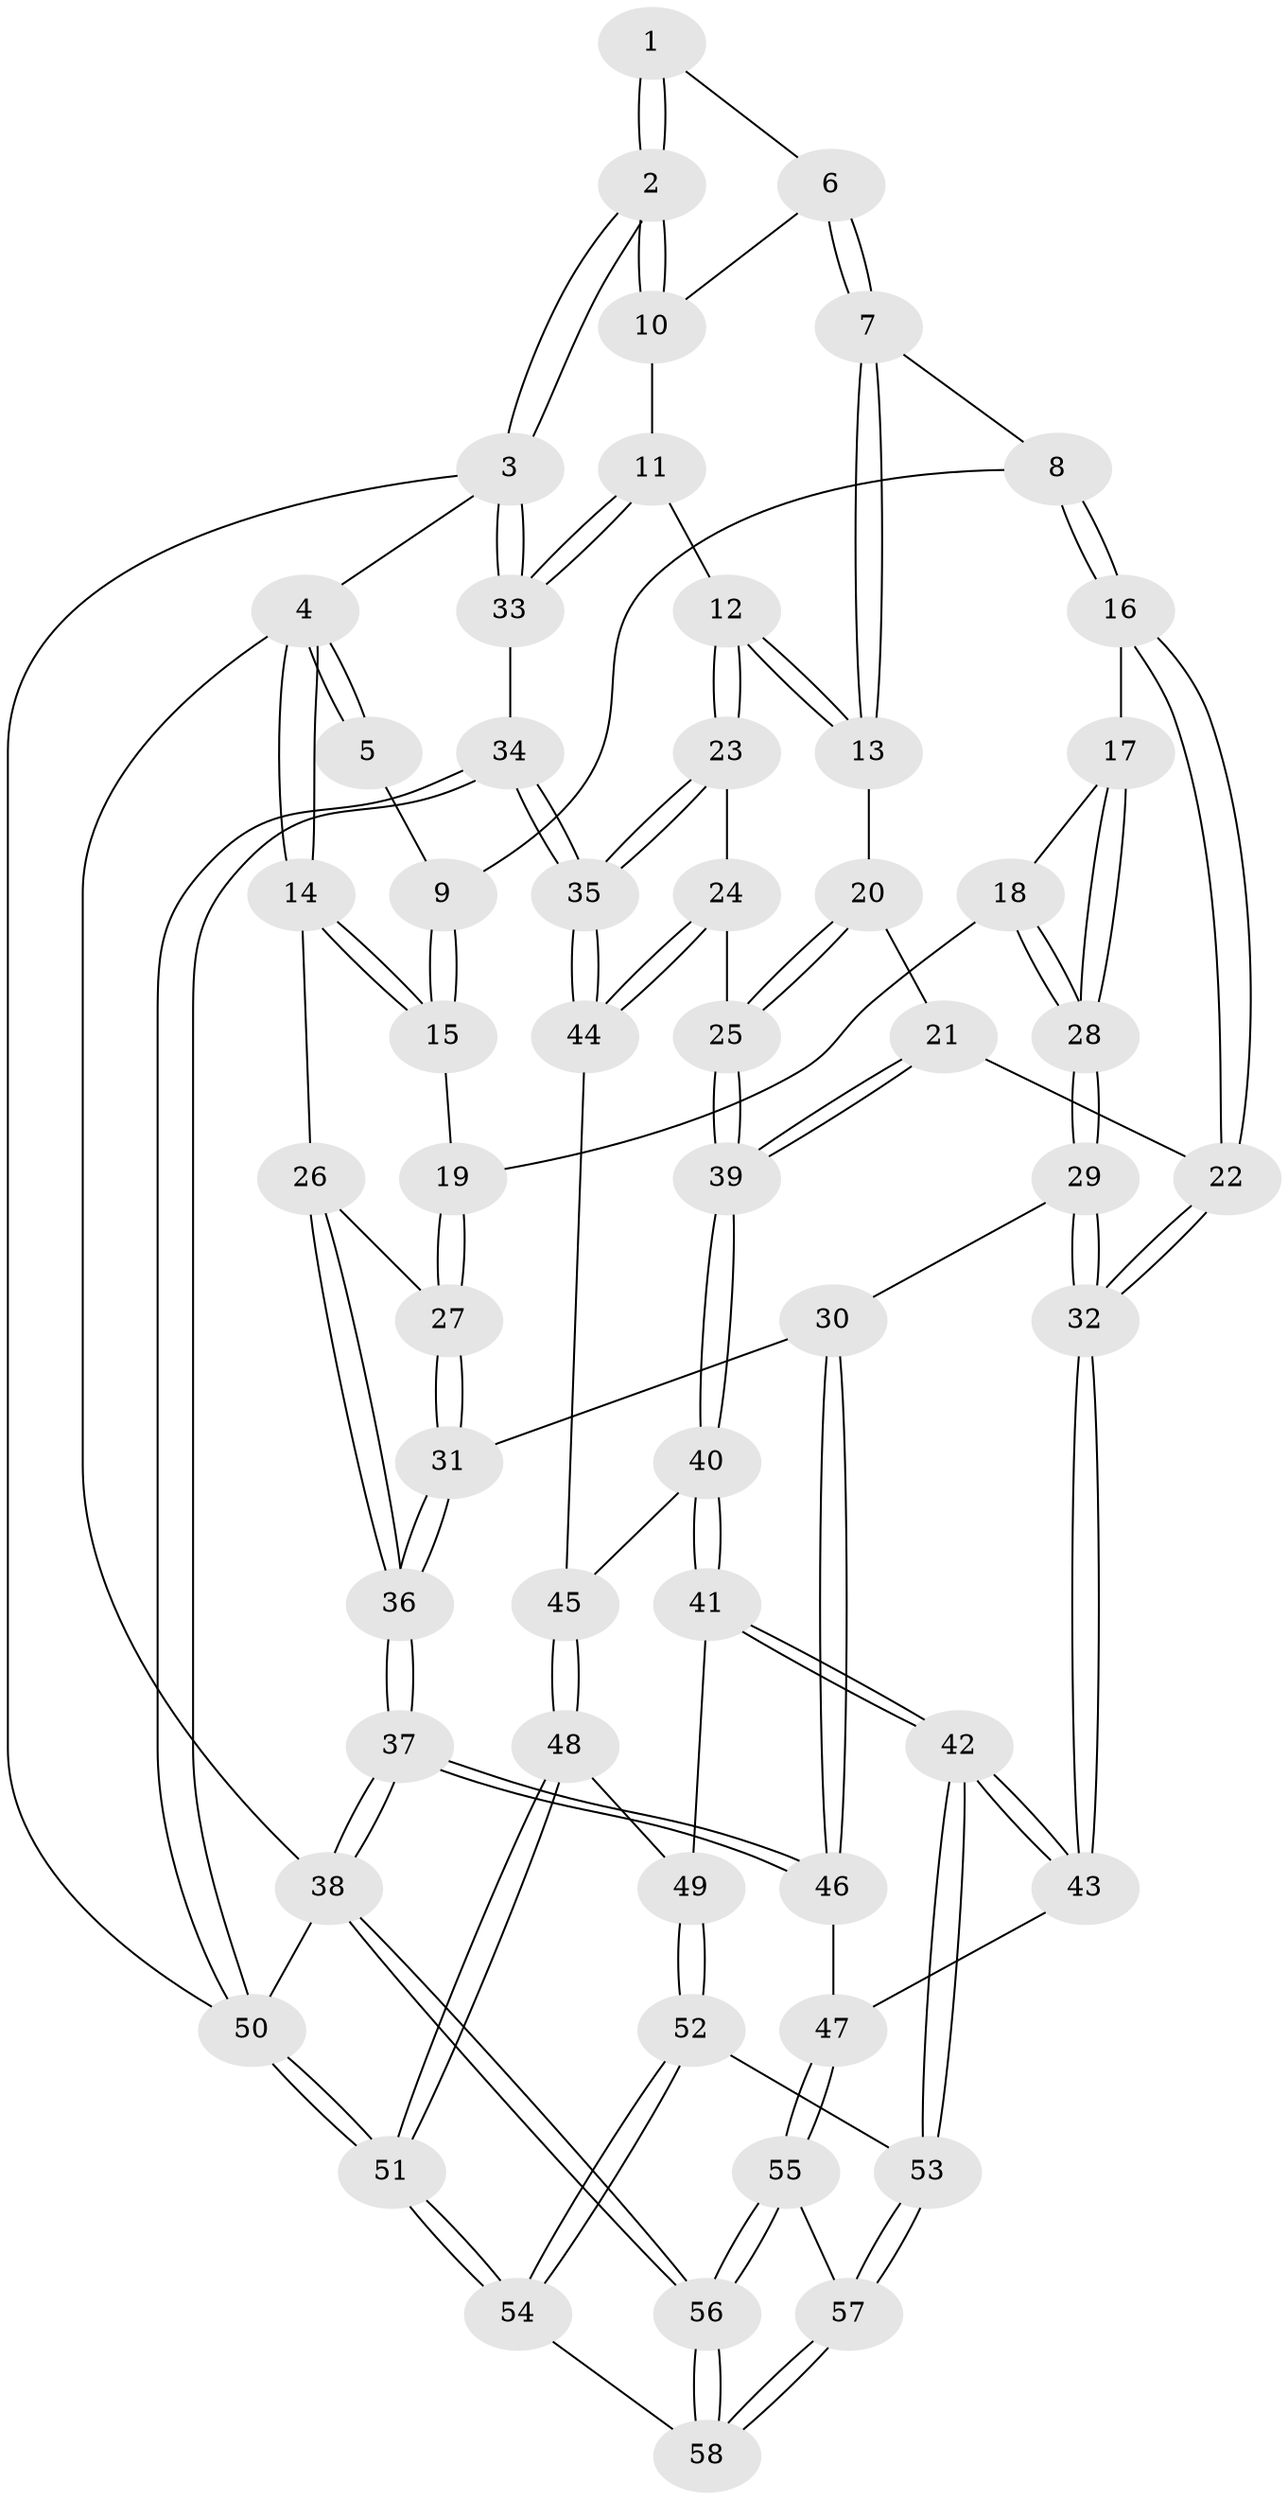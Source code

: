 // coarse degree distribution, {3: 0.2571428571428571, 7: 0.02857142857142857, 5: 0.22857142857142856, 4: 0.4, 6: 0.08571428571428572}
// Generated by graph-tools (version 1.1) at 2025/52/02/27/25 19:52:43]
// undirected, 58 vertices, 142 edges
graph export_dot {
graph [start="1"]
  node [color=gray90,style=filled];
  1 [pos="+0.7028133327265355+0"];
  2 [pos="+1+0"];
  3 [pos="+1+0"];
  4 [pos="+0+0"];
  5 [pos="+0.43134564472148584+0"];
  6 [pos="+0.7749405672613904+0.06976251021383954"];
  7 [pos="+0.7395134034503976+0.24258702901778126"];
  8 [pos="+0.5167384975224678+0.2604409453554399"];
  9 [pos="+0.4113975380077299+0.15997006396417895"];
  10 [pos="+0.9209703698662409+0.12375071804406078"];
  11 [pos="+1+0.2732916863557676"];
  12 [pos="+0.8781238083310089+0.3699569353767208"];
  13 [pos="+0.7467026741788139+0.25715219263424227"];
  14 [pos="+0+0"];
  15 [pos="+0.2561169300827143+0.2943195157659265"];
  16 [pos="+0.520305121881905+0.38099997918060774"];
  17 [pos="+0.46744124546093746+0.3885388776462107"];
  18 [pos="+0.2539722872518802+0.3209747257695618"];
  19 [pos="+0.2505957906663853+0.31486744443614945"];
  20 [pos="+0.7406573627411978+0.26751334826249434"];
  21 [pos="+0.5944730547249117+0.46764439903265526"];
  22 [pos="+0.5505773136735762+0.45049035943106785"];
  23 [pos="+0.8643520685576155+0.4283128592213643"];
  24 [pos="+0.701409181135746+0.531302120120407"];
  25 [pos="+0.6882371413980802+0.532683917484661"];
  26 [pos="+0+0"];
  27 [pos="+0.13488108071742863+0.3756296703647616"];
  28 [pos="+0.3122498066976647+0.45556727151480264"];
  29 [pos="+0.32932716182977734+0.5483413711945307"];
  30 [pos="+0.09848716484219566+0.5726145469482784"];
  31 [pos="+0.01071322115100738+0.5047447513128351"];
  32 [pos="+0.3703650597794589+0.5896855518998758"];
  33 [pos="+1+0.27469768663387234"];
  34 [pos="+1+0.7659489187785244"];
  35 [pos="+0.9845810170935109+0.6708869274143238"];
  36 [pos="+0+0.5044435944927137"];
  37 [pos="+0+0.9771362278663064"];
  38 [pos="+0+1"];
  39 [pos="+0.666562601307175+0.5375254494056301"];
  40 [pos="+0.6166505870823912+0.691259421323666"];
  41 [pos="+0.5806343207159449+0.714281562615351"];
  42 [pos="+0.42400068641823346+0.7635616394851433"];
  43 [pos="+0.40693511542210814+0.7519009566966409"];
  44 [pos="+0.8854151715754194+0.6833451066043951"];
  45 [pos="+0.7734393979219201+0.7487472888966782"];
  46 [pos="+0.15116725743098378+0.7823330924387614"];
  47 [pos="+0.21119283720763735+0.8008677744141908"];
  48 [pos="+0.7713468751892734+0.8295330025865988"];
  49 [pos="+0.6817809383637095+0.8755407988485044"];
  50 [pos="+1+1"];
  51 [pos="+1+1"];
  52 [pos="+0.6697355381380999+0.9029357576099049"];
  53 [pos="+0.4379298354012761+0.8219506320782636"];
  54 [pos="+0.6843611703267058+1"];
  55 [pos="+0.20806149677533156+0.8995030766501125"];
  56 [pos="+0+1"];
  57 [pos="+0.46344839994923187+1"];
  58 [pos="+0.46854439583800983+1"];
  1 -- 2;
  1 -- 2;
  1 -- 6;
  2 -- 3;
  2 -- 3;
  2 -- 10;
  2 -- 10;
  3 -- 4;
  3 -- 33;
  3 -- 33;
  3 -- 50;
  4 -- 5;
  4 -- 5;
  4 -- 14;
  4 -- 14;
  4 -- 38;
  5 -- 9;
  6 -- 7;
  6 -- 7;
  6 -- 10;
  7 -- 8;
  7 -- 13;
  7 -- 13;
  8 -- 9;
  8 -- 16;
  8 -- 16;
  9 -- 15;
  9 -- 15;
  10 -- 11;
  11 -- 12;
  11 -- 33;
  11 -- 33;
  12 -- 13;
  12 -- 13;
  12 -- 23;
  12 -- 23;
  13 -- 20;
  14 -- 15;
  14 -- 15;
  14 -- 26;
  15 -- 19;
  16 -- 17;
  16 -- 22;
  16 -- 22;
  17 -- 18;
  17 -- 28;
  17 -- 28;
  18 -- 19;
  18 -- 28;
  18 -- 28;
  19 -- 27;
  19 -- 27;
  20 -- 21;
  20 -- 25;
  20 -- 25;
  21 -- 22;
  21 -- 39;
  21 -- 39;
  22 -- 32;
  22 -- 32;
  23 -- 24;
  23 -- 35;
  23 -- 35;
  24 -- 25;
  24 -- 44;
  24 -- 44;
  25 -- 39;
  25 -- 39;
  26 -- 27;
  26 -- 36;
  26 -- 36;
  27 -- 31;
  27 -- 31;
  28 -- 29;
  28 -- 29;
  29 -- 30;
  29 -- 32;
  29 -- 32;
  30 -- 31;
  30 -- 46;
  30 -- 46;
  31 -- 36;
  31 -- 36;
  32 -- 43;
  32 -- 43;
  33 -- 34;
  34 -- 35;
  34 -- 35;
  34 -- 50;
  34 -- 50;
  35 -- 44;
  35 -- 44;
  36 -- 37;
  36 -- 37;
  37 -- 38;
  37 -- 38;
  37 -- 46;
  37 -- 46;
  38 -- 56;
  38 -- 56;
  38 -- 50;
  39 -- 40;
  39 -- 40;
  40 -- 41;
  40 -- 41;
  40 -- 45;
  41 -- 42;
  41 -- 42;
  41 -- 49;
  42 -- 43;
  42 -- 43;
  42 -- 53;
  42 -- 53;
  43 -- 47;
  44 -- 45;
  45 -- 48;
  45 -- 48;
  46 -- 47;
  47 -- 55;
  47 -- 55;
  48 -- 49;
  48 -- 51;
  48 -- 51;
  49 -- 52;
  49 -- 52;
  50 -- 51;
  50 -- 51;
  51 -- 54;
  51 -- 54;
  52 -- 53;
  52 -- 54;
  52 -- 54;
  53 -- 57;
  53 -- 57;
  54 -- 58;
  55 -- 56;
  55 -- 56;
  55 -- 57;
  56 -- 58;
  56 -- 58;
  57 -- 58;
  57 -- 58;
}
